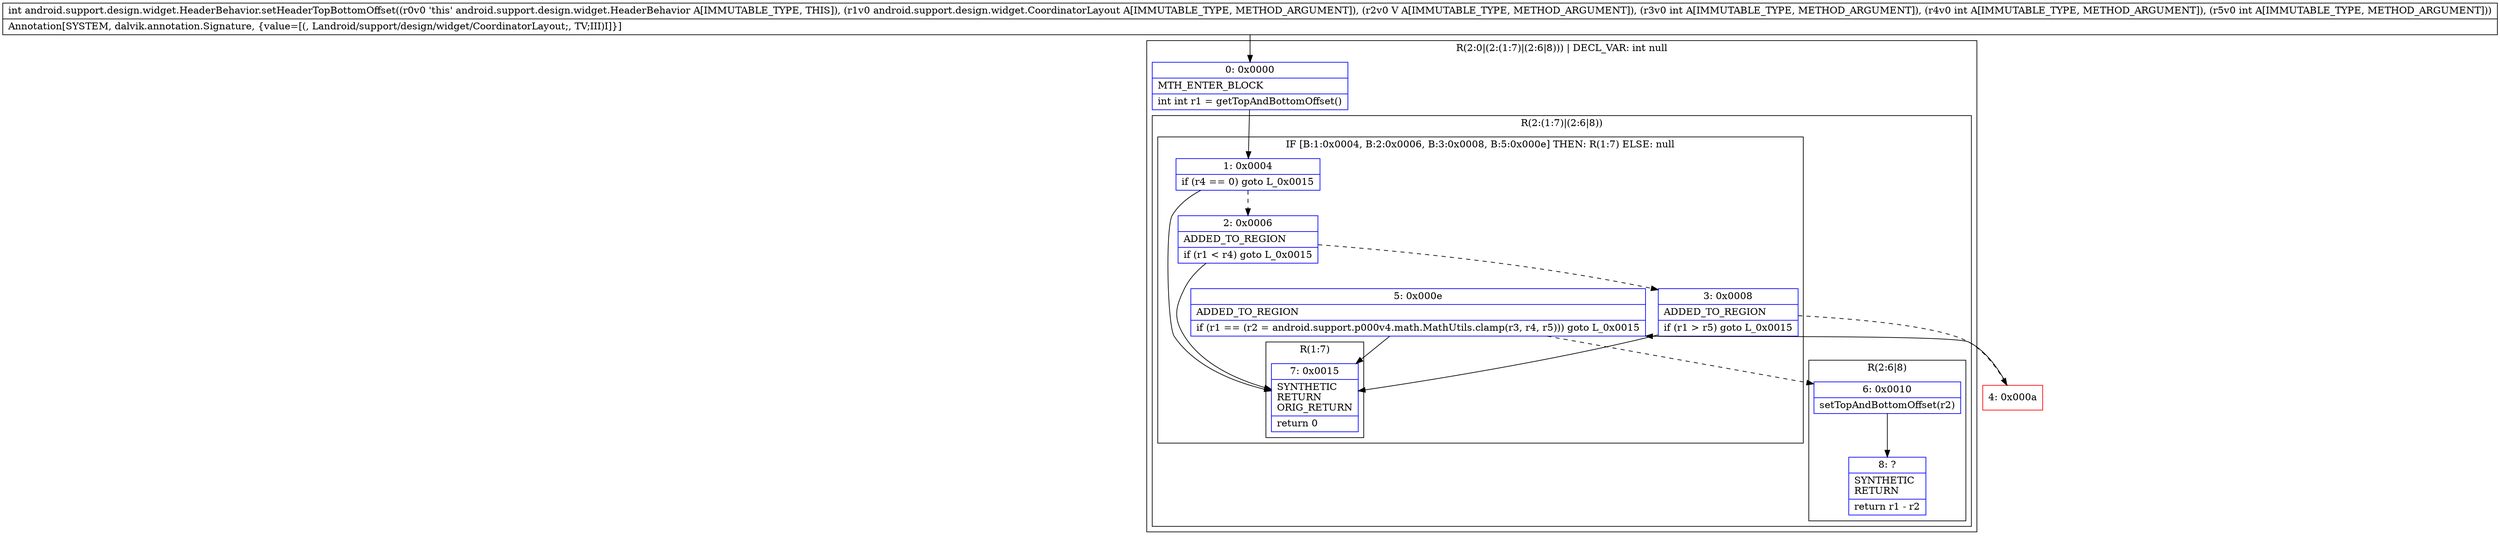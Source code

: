 digraph "CFG forandroid.support.design.widget.HeaderBehavior.setHeaderTopBottomOffset(Landroid\/support\/design\/widget\/CoordinatorLayout;Landroid\/view\/View;III)I" {
subgraph cluster_Region_748304394 {
label = "R(2:0|(2:(1:7)|(2:6|8))) | DECL_VAR: int null\l";
node [shape=record,color=blue];
Node_0 [shape=record,label="{0\:\ 0x0000|MTH_ENTER_BLOCK\l|int int r1 = getTopAndBottomOffset()\l}"];
subgraph cluster_Region_951930905 {
label = "R(2:(1:7)|(2:6|8))";
node [shape=record,color=blue];
subgraph cluster_IfRegion_765526169 {
label = "IF [B:1:0x0004, B:2:0x0006, B:3:0x0008, B:5:0x000e] THEN: R(1:7) ELSE: null";
node [shape=record,color=blue];
Node_1 [shape=record,label="{1\:\ 0x0004|if (r4 == 0) goto L_0x0015\l}"];
Node_2 [shape=record,label="{2\:\ 0x0006|ADDED_TO_REGION\l|if (r1 \< r4) goto L_0x0015\l}"];
Node_3 [shape=record,label="{3\:\ 0x0008|ADDED_TO_REGION\l|if (r1 \> r5) goto L_0x0015\l}"];
Node_5 [shape=record,label="{5\:\ 0x000e|ADDED_TO_REGION\l|if (r1 == (r2 = android.support.p000v4.math.MathUtils.clamp(r3, r4, r5))) goto L_0x0015\l}"];
subgraph cluster_Region_190634938 {
label = "R(1:7)";
node [shape=record,color=blue];
Node_7 [shape=record,label="{7\:\ 0x0015|SYNTHETIC\lRETURN\lORIG_RETURN\l|return 0\l}"];
}
}
subgraph cluster_Region_697940401 {
label = "R(2:6|8)";
node [shape=record,color=blue];
Node_6 [shape=record,label="{6\:\ 0x0010|setTopAndBottomOffset(r2)\l}"];
Node_8 [shape=record,label="{8\:\ ?|SYNTHETIC\lRETURN\l|return r1 \- r2\l}"];
}
}
}
Node_4 [shape=record,color=red,label="{4\:\ 0x000a}"];
MethodNode[shape=record,label="{int android.support.design.widget.HeaderBehavior.setHeaderTopBottomOffset((r0v0 'this' android.support.design.widget.HeaderBehavior A[IMMUTABLE_TYPE, THIS]), (r1v0 android.support.design.widget.CoordinatorLayout A[IMMUTABLE_TYPE, METHOD_ARGUMENT]), (r2v0 V A[IMMUTABLE_TYPE, METHOD_ARGUMENT]), (r3v0 int A[IMMUTABLE_TYPE, METHOD_ARGUMENT]), (r4v0 int A[IMMUTABLE_TYPE, METHOD_ARGUMENT]), (r5v0 int A[IMMUTABLE_TYPE, METHOD_ARGUMENT]))  | Annotation[SYSTEM, dalvik.annotation.Signature, \{value=[(, Landroid\/support\/design\/widget\/CoordinatorLayout;, TV;III)I]\}]\l}"];
MethodNode -> Node_0;
Node_0 -> Node_1;
Node_1 -> Node_2[style=dashed];
Node_1 -> Node_7;
Node_2 -> Node_3[style=dashed];
Node_2 -> Node_7;
Node_3 -> Node_4[style=dashed];
Node_3 -> Node_7;
Node_5 -> Node_6[style=dashed];
Node_5 -> Node_7;
Node_6 -> Node_8;
Node_4 -> Node_5;
}

